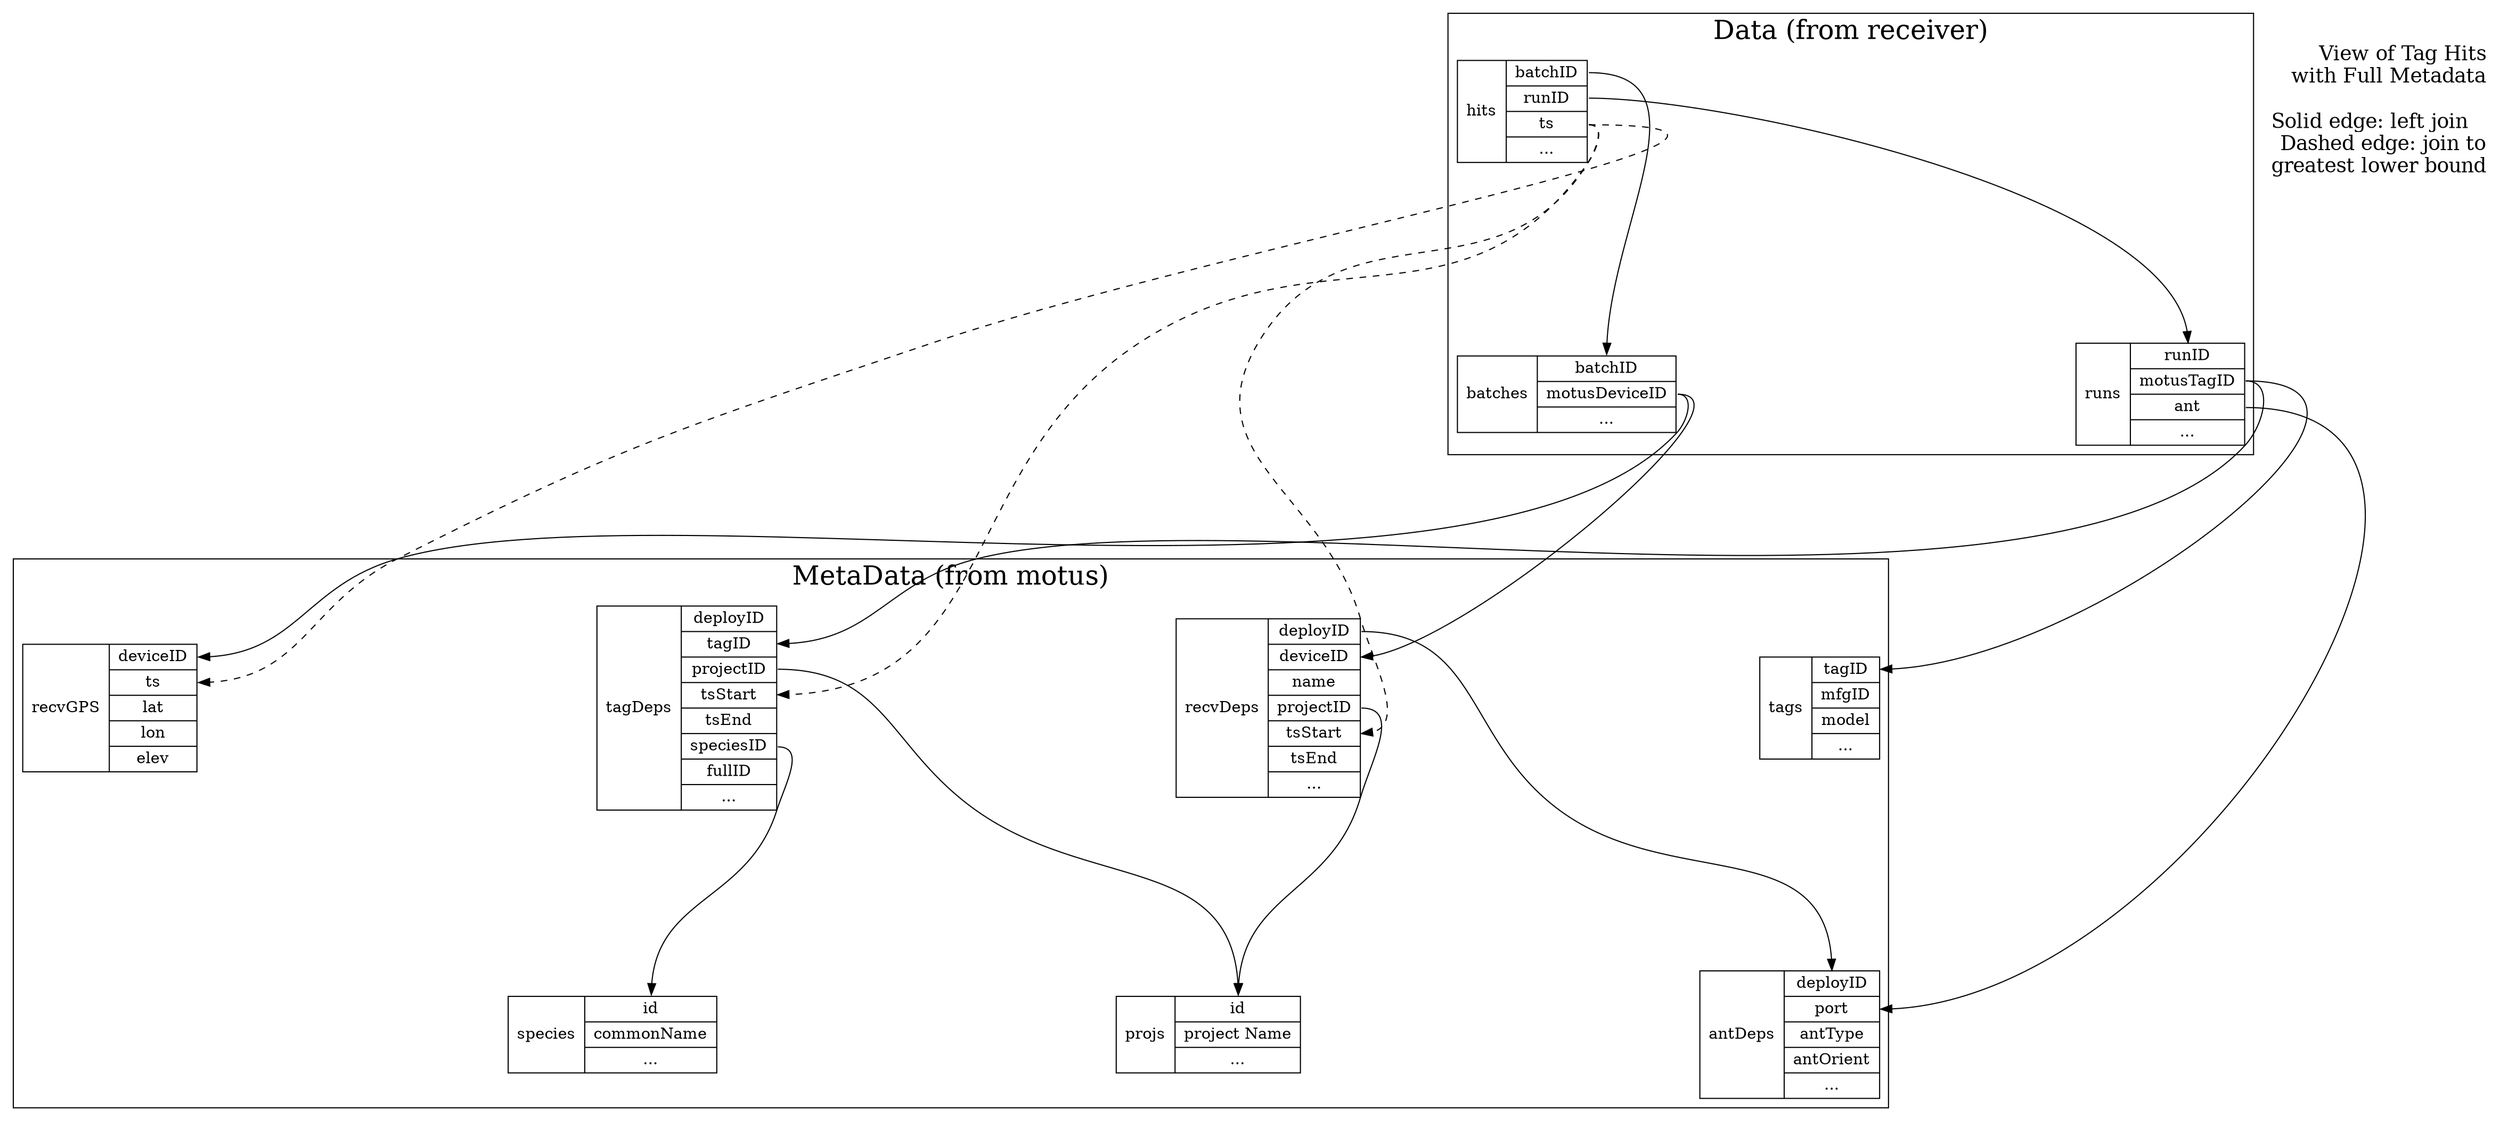 digraph tags_join {
        subgraph cluster_data {
                runs [shape=record,label="runs|{<runID>runID|<motusTagID>motusTagID|<ant>ant|...}"];
                batches [shape=record,label="batches|{<batchID>batchID|<motusDeviceID>motusDeviceID|...}"];
                hits [shape=record,label="hits|{<batchID>batchID|<runID>runID|<ts>ts|...}"];
                graph[label="Data (from receiver)", center=1, fontsize=24]
        }
        subgraph cluster_metadata {
                tags [shape=record,label="tags|{<tagID>tagID|mfgID|model|...}"];
                projs [shape=record,label="projs|{<id>id|project Name|...}"];
                tagDeps [shape=record,label="tagDeps|{<deployID> deployID|<tagID>tagID|<projectID>projectID|<tsStart>tsStart|<tsEnd> tsEnd|<speciesID> speciesID|<fullID>fullID|...}"];
                species [shape=record,label="species|{<id>id|commonName|...}"];
                recvDeps [shape=record,label="recvDeps|{<deployID>deployID | <deviceID> deviceID|<name> name|<projectID> projectID|<tsStart> tsStart|<tsEnd> tsEnd|...}"];
                recvGPS [shape=record,label="recvGPS|{<deviceID>deviceID | <ts> ts|<lat> lat|<lon> lon|<elev> elev}"];
                antDeps [shape=record,label="antDeps|{<deployID>deployID |<port> port|<antType> antType|<antOrient> antOrient|...}"];
                graph[label="MetaData (from motus)", center=1, fontsize=24]
        }
        title [label="View of Tag Hits\rwith Full Metadata\r\lSolid edge: left join\lDashed edge: join to\rgreatest lower bound", shape=none, fontsize=18];
        hits:runID            -> runs:runID;
        hits:batchID          -> batches:batchID;
        runs:ant              -> antDeps:port;
        runs:motusTagID       -> tagDeps:tagID;
        runs:motusTagID       -> tags:tagID;
        hits:ts               -> tagDeps:tsStart[style="dashed"];
        hits:ts               -> recvDeps:tsStart[style="dashed"];
        hits:ts               -> recvGPS:ts[style="dashed"];
        batches:motusDeviceID -> recvDeps:deviceID;
        recvDeps:deployID     -> antDeps:deployID;
        recvDeps:projectID    -> projs:id;
        batches:motusDeviceID -> recvGPS:deviceID;
        tagDeps:speciesID     -> species:id;
        tagDeps:projectID     -> projs:id;
        graph[center=1, ranksep=2, nodesep=5];

}
